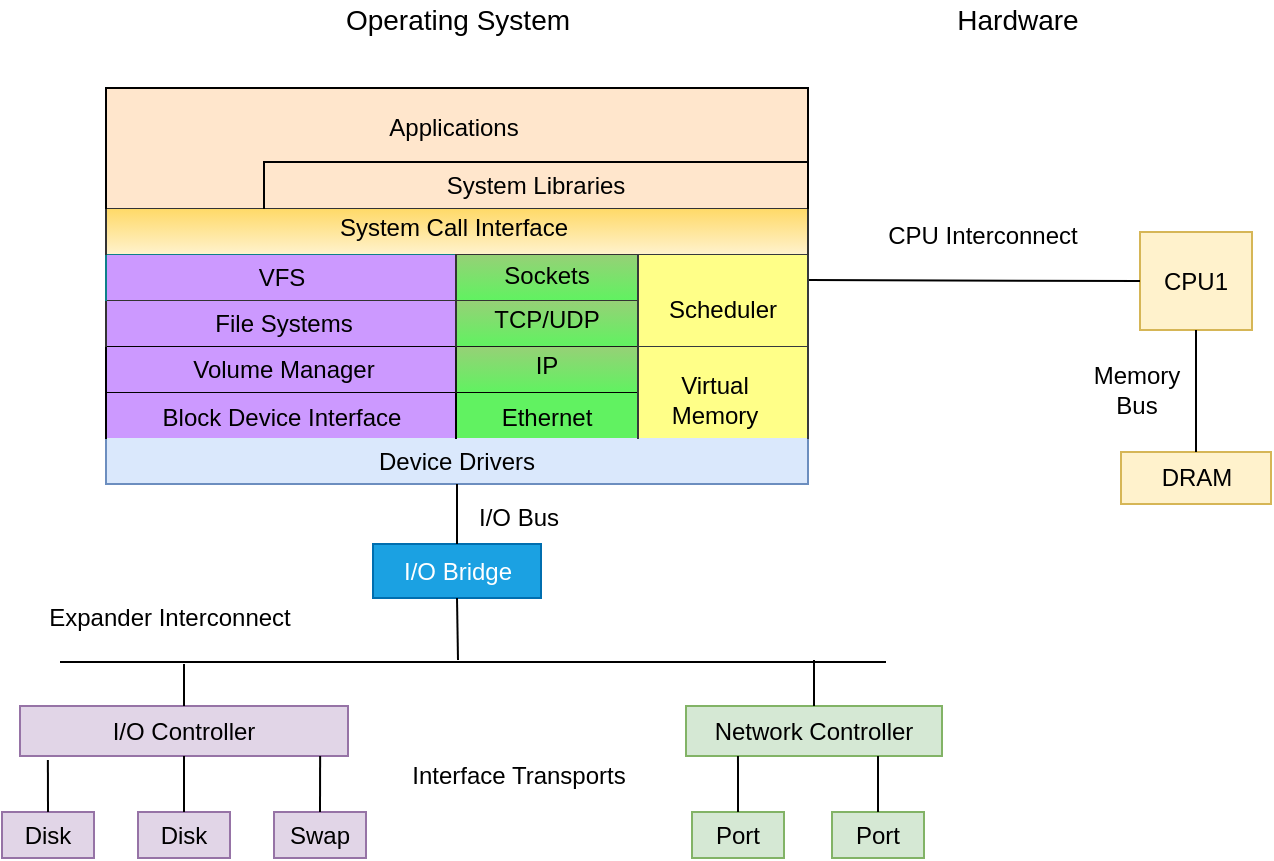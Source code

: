 <mxfile version="12.4.2" type="github" pages="1"><diagram id="VicvfznEXqMcLQMcvYO_" name="Page-1"><mxGraphModel dx="1408" dy="779" grid="0" gridSize="10" guides="1" tooltips="1" connect="1" arrows="1" fold="1" page="1" pageScale="1" pageWidth="827" pageHeight="1169" math="0" shadow="0"><root><mxCell id="0"/><mxCell id="1" parent="0"/><mxCell id="vqdteYBO24h-zOcJYDTi-24" value="CPU1" style="rounded=0;whiteSpace=wrap;html=1;fillColor=#fff2cc;strokeColor=#d6b656;" vertex="1" parent="1"><mxGeometry x="702" y="221" width="56" height="49" as="geometry"/></mxCell><mxCell id="vqdteYBO24h-zOcJYDTi-25" value="" style="endArrow=none;html=1;entryX=1;entryY=0.611;entryDx=0;entryDy=0;entryPerimeter=0;exitX=0;exitY=0.5;exitDx=0;exitDy=0;" edge="1" parent="1" source="vqdteYBO24h-zOcJYDTi-24"><mxGeometry width="50" height="50" relative="1" as="geometry"><mxPoint x="184" y="396" as="sourcePoint"/><mxPoint x="536" y="245.033" as="targetPoint"/></mxGeometry></mxCell><mxCell id="vqdteYBO24h-zOcJYDTi-27" value="DRAM" style="rounded=0;whiteSpace=wrap;html=1;fillColor=#fff2cc;strokeColor=#d6b656;" vertex="1" parent="1"><mxGeometry x="692.5" y="331" width="75" height="26" as="geometry"/></mxCell><mxCell id="vqdteYBO24h-zOcJYDTi-28" value="" style="endArrow=none;html=1;entryX=0.5;entryY=1;entryDx=0;entryDy=0;exitX=0.5;exitY=0;exitDx=0;exitDy=0;" edge="1" parent="1" source="vqdteYBO24h-zOcJYDTi-27" target="vqdteYBO24h-zOcJYDTi-24"><mxGeometry width="50" height="50" relative="1" as="geometry"><mxPoint x="730" y="328" as="sourcePoint"/><mxPoint x="234" y="378" as="targetPoint"/></mxGeometry></mxCell><mxCell id="vqdteYBO24h-zOcJYDTi-29" value="Memory Bus" style="text;html=1;strokeColor=none;fillColor=none;align=center;verticalAlign=middle;whiteSpace=wrap;rounded=0;" vertex="1" parent="1"><mxGeometry x="674" y="286" width="53" height="27" as="geometry"/></mxCell><mxCell id="vqdteYBO24h-zOcJYDTi-30" value="CPU Interconnect" style="text;html=1;strokeColor=none;fillColor=none;align=center;verticalAlign=middle;whiteSpace=wrap;rounded=0;" vertex="1" parent="1"><mxGeometry x="569" y="212.5" width="109" height="20" as="geometry"/></mxCell><mxCell id="vqdteYBO24h-zOcJYDTi-31" value="" style="shape=partialRectangle;whiteSpace=wrap;html=1;bottom=1;right=1;left=1;top=0;fillColor=#dae8fc;routingCenterX=-0.5;strokeColor=#6c8ebf;" vertex="1" parent="1"><mxGeometry x="185" y="324" width="351" height="23" as="geometry"/></mxCell><mxCell id="vqdteYBO24h-zOcJYDTi-32" value="Device Drivers" style="text;html=1;strokeColor=none;fillColor=none;align=center;verticalAlign=middle;whiteSpace=wrap;rounded=0;direction=west;" vertex="1" parent="1"><mxGeometry x="311" y="325.5" width="99" height="20" as="geometry"/></mxCell><mxCell id="vqdteYBO24h-zOcJYDTi-33" value="I/O Bridge" style="rounded=0;whiteSpace=wrap;html=1;fillColor=#1ba1e2;strokeColor=#006EAF;fontColor=#ffffff;" vertex="1" parent="1"><mxGeometry x="318.5" y="377" width="84" height="27" as="geometry"/></mxCell><mxCell id="vqdteYBO24h-zOcJYDTi-34" value="" style="endArrow=none;html=1;" edge="1" parent="1"><mxGeometry width="50" height="50" relative="1" as="geometry"><mxPoint x="162" y="436" as="sourcePoint"/><mxPoint x="575" y="436" as="targetPoint"/></mxGeometry></mxCell><mxCell id="vqdteYBO24h-zOcJYDTi-35" value="" style="endArrow=none;html=1;entryX=0.5;entryY=1;entryDx=0;entryDy=0;" edge="1" parent="1" source="vqdteYBO24h-zOcJYDTi-33" target="vqdteYBO24h-zOcJYDTi-31"><mxGeometry width="50" height="50" relative="1" as="geometry"><mxPoint x="162" y="508" as="sourcePoint"/><mxPoint x="212" y="458" as="targetPoint"/></mxGeometry></mxCell><mxCell id="vqdteYBO24h-zOcJYDTi-36" value="I/O Bus" style="text;html=1;strokeColor=none;fillColor=none;align=center;verticalAlign=middle;whiteSpace=wrap;rounded=0;" vertex="1" parent="1"><mxGeometry x="362" y="354" width="59" height="20" as="geometry"/></mxCell><mxCell id="vqdteYBO24h-zOcJYDTi-37" value="Expander Interconnect" style="text;html=1;strokeColor=none;fillColor=none;align=center;verticalAlign=middle;whiteSpace=wrap;rounded=0;" vertex="1" parent="1"><mxGeometry x="153" y="404" width="128" height="20" as="geometry"/></mxCell><mxCell id="vqdteYBO24h-zOcJYDTi-38" value="" style="endArrow=none;html=1;entryX=0.5;entryY=1;entryDx=0;entryDy=0;" edge="1" parent="1" target="vqdteYBO24h-zOcJYDTi-33"><mxGeometry width="50" height="50" relative="1" as="geometry"><mxPoint x="361" y="435" as="sourcePoint"/><mxPoint x="203" y="458" as="targetPoint"/></mxGeometry></mxCell><mxCell id="vqdteYBO24h-zOcJYDTi-39" value="I/O Controller" style="rounded=0;whiteSpace=wrap;html=1;fillColor=#e1d5e7;strokeColor=#9673a6;" vertex="1" parent="1"><mxGeometry x="142" y="458" width="164" height="25" as="geometry"/></mxCell><mxCell id="vqdteYBO24h-zOcJYDTi-40" value="" style="endArrow=none;html=1;exitX=0.5;exitY=0;exitDx=0;exitDy=0;" edge="1" parent="1" source="vqdteYBO24h-zOcJYDTi-39"><mxGeometry width="50" height="50" relative="1" as="geometry"><mxPoint x="153" y="554" as="sourcePoint"/><mxPoint x="224" y="437" as="targetPoint"/></mxGeometry></mxCell><mxCell id="vqdteYBO24h-zOcJYDTi-41" value="Network Controller" style="rounded=0;whiteSpace=wrap;html=1;fillColor=#d5e8d4;strokeColor=#82b366;" vertex="1" parent="1"><mxGeometry x="475" y="458" width="128" height="25" as="geometry"/></mxCell><mxCell id="vqdteYBO24h-zOcJYDTi-42" value="" style="endArrow=none;html=1;exitX=0.5;exitY=0;exitDx=0;exitDy=0;" edge="1" parent="1" source="vqdteYBO24h-zOcJYDTi-41"><mxGeometry width="50" height="50" relative="1" as="geometry"><mxPoint x="153" y="554" as="sourcePoint"/><mxPoint x="539" y="435" as="targetPoint"/></mxGeometry></mxCell><mxCell id="vqdteYBO24h-zOcJYDTi-43" value="Disk" style="rounded=0;whiteSpace=wrap;html=1;fillColor=#e1d5e7;strokeColor=#9673a6;" vertex="1" parent="1"><mxGeometry x="133" y="511" width="46" height="23" as="geometry"/></mxCell><mxCell id="vqdteYBO24h-zOcJYDTi-44" value="Disk" style="rounded=0;whiteSpace=wrap;html=1;fillColor=#e1d5e7;strokeColor=#9673a6;" vertex="1" parent="1"><mxGeometry x="201" y="511" width="46" height="23" as="geometry"/></mxCell><mxCell id="vqdteYBO24h-zOcJYDTi-45" value="Swap" style="rounded=0;whiteSpace=wrap;html=1;fillColor=#e1d5e7;strokeColor=#9673a6;" vertex="1" parent="1"><mxGeometry x="269" y="511" width="46" height="23" as="geometry"/></mxCell><mxCell id="vqdteYBO24h-zOcJYDTi-46" value="" style="endArrow=none;html=1;entryX=0.085;entryY=1.08;entryDx=0;entryDy=0;entryPerimeter=0;exitX=0.5;exitY=0;exitDx=0;exitDy=0;" edge="1" parent="1" source="vqdteYBO24h-zOcJYDTi-43" target="vqdteYBO24h-zOcJYDTi-39"><mxGeometry width="50" height="50" relative="1" as="geometry"><mxPoint x="139" y="605" as="sourcePoint"/><mxPoint x="189" y="555" as="targetPoint"/></mxGeometry></mxCell><mxCell id="vqdteYBO24h-zOcJYDTi-47" value="" style="endArrow=none;html=1;entryX=0.5;entryY=1;entryDx=0;entryDy=0;exitX=0.5;exitY=0;exitDx=0;exitDy=0;" edge="1" parent="1" source="vqdteYBO24h-zOcJYDTi-44" target="vqdteYBO24h-zOcJYDTi-39"><mxGeometry width="50" height="50" relative="1" as="geometry"><mxPoint x="224" y="507" as="sourcePoint"/><mxPoint x="183" y="555" as="targetPoint"/></mxGeometry></mxCell><mxCell id="vqdteYBO24h-zOcJYDTi-48" value="" style="endArrow=none;html=1;entryX=0.915;entryY=1;entryDx=0;entryDy=0;entryPerimeter=0;exitX=0.5;exitY=0;exitDx=0;exitDy=0;" edge="1" parent="1" source="vqdteYBO24h-zOcJYDTi-45" target="vqdteYBO24h-zOcJYDTi-39"><mxGeometry width="50" height="50" relative="1" as="geometry"><mxPoint x="133" y="605" as="sourcePoint"/><mxPoint x="183" y="555" as="targetPoint"/></mxGeometry></mxCell><mxCell id="vqdteYBO24h-zOcJYDTi-49" value="Port" style="rounded=0;whiteSpace=wrap;html=1;fillColor=#d5e8d4;strokeColor=#82b366;" vertex="1" parent="1"><mxGeometry x="478" y="511" width="46" height="23" as="geometry"/></mxCell><mxCell id="vqdteYBO24h-zOcJYDTi-50" value="Port" style="rounded=0;whiteSpace=wrap;html=1;fillColor=#d5e8d4;strokeColor=#82b366;" vertex="1" parent="1"><mxGeometry x="548" y="511" width="46" height="23" as="geometry"/></mxCell><mxCell id="vqdteYBO24h-zOcJYDTi-51" value="" style="endArrow=none;html=1;entryX=0.203;entryY=1;entryDx=0;entryDy=0;entryPerimeter=0;exitX=0.5;exitY=0;exitDx=0;exitDy=0;" edge="1" parent="1" source="vqdteYBO24h-zOcJYDTi-49" target="vqdteYBO24h-zOcJYDTi-41"><mxGeometry width="50" height="50" relative="1" as="geometry"><mxPoint x="133" y="605" as="sourcePoint"/><mxPoint x="183" y="555" as="targetPoint"/></mxGeometry></mxCell><mxCell id="vqdteYBO24h-zOcJYDTi-52" value="" style="endArrow=none;html=1;entryX=0.75;entryY=1;entryDx=0;entryDy=0;exitX=0.5;exitY=0;exitDx=0;exitDy=0;" edge="1" parent="1" source="vqdteYBO24h-zOcJYDTi-50" target="vqdteYBO24h-zOcJYDTi-41"><mxGeometry width="50" height="50" relative="1" as="geometry"><mxPoint x="133" y="605" as="sourcePoint"/><mxPoint x="183" y="555" as="targetPoint"/></mxGeometry></mxCell><mxCell id="vqdteYBO24h-zOcJYDTi-53" value="Interface Transports" style="text;html=1;strokeColor=none;fillColor=none;align=center;verticalAlign=middle;whiteSpace=wrap;rounded=0;" vertex="1" parent="1"><mxGeometry x="322.5" y="483" width="137" height="20" as="geometry"/></mxCell><mxCell id="vqdteYBO24h-zOcJYDTi-54" value="&lt;font style=&quot;font-size: 14px&quot;&gt;Operating System&lt;/font&gt;" style="text;html=1;strokeColor=none;fillColor=none;align=center;verticalAlign=middle;whiteSpace=wrap;rounded=0;" vertex="1" parent="1"><mxGeometry x="298.75" y="105" width="123.5" height="20" as="geometry"/></mxCell><mxCell id="vqdteYBO24h-zOcJYDTi-55" value="&lt;font style=&quot;font-size: 14px&quot;&gt;Hardware&lt;/font&gt;" style="text;html=1;strokeColor=none;fillColor=none;align=center;verticalAlign=middle;whiteSpace=wrap;rounded=0;" vertex="1" parent="1"><mxGeometry x="578.5" y="105" width="123.5" height="20" as="geometry"/></mxCell><mxCell id="vqdteYBO24h-zOcJYDTi-58" value="" style="shape=partialRectangle;bottom=1;right=1;left=1;top=0;fillColor=#CC99FF;routingCenterX=-0.5;rotation=-180;html=1;whiteSpace=wrap;horizontal=1;verticalAlign=bottom;direction=east;strokeColor=#000000;" vertex="1" parent="1"><mxGeometry x="185" y="301" width="175" height="23" as="geometry"/></mxCell><mxCell id="vqdteYBO24h-zOcJYDTi-60" value="Block Device Interface" style="text;html=1;strokeColor=none;fillColor=none;align=center;verticalAlign=middle;whiteSpace=wrap;rounded=0;direction=west;" vertex="1" parent="1"><mxGeometry x="199.5" y="304" width="146" height="20" as="geometry"/></mxCell><mxCell id="vqdteYBO24h-zOcJYDTi-61" value="" style="shape=partialRectangle;bottom=1;right=1;left=1;top=0;fillColor=#CC99FF;routingCenterX=-0.5;rotation=-180;html=1;whiteSpace=wrap;fontColor=#000000;horizontal=1;verticalAlign=bottom;direction=east;strokeColor=#000000;" vertex="1" parent="1"><mxGeometry x="185" y="278" width="175" height="23" as="geometry"/></mxCell><mxCell id="vqdteYBO24h-zOcJYDTi-62" value="" style="shape=partialRectangle;bottom=1;right=1;left=1;top=0;fillColor=#CC99FF;routingCenterX=-0.5;rotation=-180;html=1;whiteSpace=wrap;horizontal=1;verticalAlign=bottom;direction=east;strokeColor=#333333;" vertex="1" parent="1"><mxGeometry x="185" y="255" width="175" height="23" as="geometry"/></mxCell><mxCell id="vqdteYBO24h-zOcJYDTi-63" value="" style="shape=partialRectangle;bottom=1;right=1;left=1;top=0;fillColor=#CC99FF;routingCenterX=-0.5;rotation=-180;html=1;whiteSpace=wrap;horizontal=1;verticalAlign=bottom;direction=east;strokeColor=#0e8088;" vertex="1" parent="1"><mxGeometry x="185" y="232" width="175" height="23" as="geometry"/></mxCell><mxCell id="vqdteYBO24h-zOcJYDTi-64" value="" style="shape=partialRectangle;bottom=1;right=1;left=1;top=0;fillColor=#61F261;routingCenterX=-0.5;rotation=-180;html=1;whiteSpace=wrap;fontColor=#000000;horizontal=1;verticalAlign=bottom;direction=east;" vertex="1" parent="1"><mxGeometry x="360" y="301" width="91" height="23" as="geometry"/></mxCell><mxCell id="vqdteYBO24h-zOcJYDTi-65" value="" style="shape=partialRectangle;bottom=1;right=1;left=1;top=0;fillColor=#61F261;routingCenterX=-0.5;rotation=-180;html=1;whiteSpace=wrap;horizontal=1;verticalAlign=bottom;direction=east;gradientColor=#97d077;strokeColor=#1A1A1A;" vertex="1" parent="1"><mxGeometry x="360" y="278" width="91" height="23" as="geometry"/></mxCell><mxCell id="vqdteYBO24h-zOcJYDTi-66" value="" style="shape=partialRectangle;bottom=1;right=1;left=1;top=0;fillColor=#61F261;routingCenterX=-0.5;rotation=-180;html=1;whiteSpace=wrap;horizontal=1;verticalAlign=bottom;direction=east;gradientColor=#97d077;strokeColor=#333333;" vertex="1" parent="1"><mxGeometry x="360" y="255" width="91" height="23" as="geometry"/></mxCell><mxCell id="vqdteYBO24h-zOcJYDTi-67" value="" style="shape=partialRectangle;bottom=1;right=1;left=1;top=0;fillColor=#61F261;routingCenterX=-0.5;rotation=-180;html=1;whiteSpace=wrap;horizontal=1;verticalAlign=bottom;direction=east;gradientColor=#97d077;strokeColor=#333333;" vertex="1" parent="1"><mxGeometry x="360" y="232" width="91" height="23" as="geometry"/></mxCell><mxCell id="vqdteYBO24h-zOcJYDTi-68" value="" style="shape=partialRectangle;bottom=1;right=1;left=1;top=0;fillColor=#ffff88;routingCenterX=-0.5;rotation=-180;html=1;whiteSpace=wrap;horizontal=1;verticalAlign=bottom;direction=east;strokeColor=#36393d;" vertex="1" parent="1"><mxGeometry x="451" y="278" width="85" height="46" as="geometry"/></mxCell><mxCell id="vqdteYBO24h-zOcJYDTi-69" value="" style="shape=partialRectangle;bottom=1;right=1;left=1;top=0;fillColor=#ffff88;routingCenterX=-0.5;rotation=-180;html=1;whiteSpace=wrap;horizontal=1;verticalAlign=bottom;direction=east;strokeColor=#36393d;" vertex="1" parent="1"><mxGeometry x="451" y="232" width="85" height="46" as="geometry"/></mxCell><mxCell id="vqdteYBO24h-zOcJYDTi-70" value="" style="shape=partialRectangle;bottom=1;right=1;left=1;top=0;fillColor=#fff2cc;routingCenterX=-0.5;rotation=-180;html=1;whiteSpace=wrap;horizontal=1;verticalAlign=bottom;direction=east;gradientColor=#ffd966;strokeColor=#333333;" vertex="1" parent="1"><mxGeometry x="185" y="209" width="351" height="23" as="geometry"/></mxCell><mxCell id="vqdteYBO24h-zOcJYDTi-71" value="" style="shape=partialRectangle;bottom=1;right=1;left=1;top=0;fillColor=#ffe6cc;routingCenterX=-0.5;rotation=-180;html=1;whiteSpace=wrap;horizontal=1;verticalAlign=bottom;direction=east;strokeColor=#000000;" vertex="1" parent="1"><mxGeometry x="185" y="149" width="351" height="60" as="geometry"/></mxCell><mxCell id="vqdteYBO24h-zOcJYDTi-72" value="" style="shape=partialRectangle;bottom=1;right=1;left=1;top=0;fillColor=none;routingCenterX=-0.5;rotation=-180;html=1;whiteSpace=wrap;fontColor=#000000;horizontal=1;verticalAlign=bottom;direction=east;" vertex="1" parent="1"><mxGeometry x="264" y="186" width="272" height="23" as="geometry"/></mxCell><mxCell id="vqdteYBO24h-zOcJYDTi-73" value="Volume Manager" style="text;html=1;strokeColor=none;fillColor=none;align=center;verticalAlign=middle;whiteSpace=wrap;rounded=0;direction=west;" vertex="1" parent="1"><mxGeometry x="201" y="279.5" width="146" height="20" as="geometry"/></mxCell><mxCell id="vqdteYBO24h-zOcJYDTi-74" value="File Systems" style="text;html=1;strokeColor=none;fillColor=none;align=center;verticalAlign=middle;whiteSpace=wrap;rounded=0;direction=west;" vertex="1" parent="1"><mxGeometry x="201" y="256.5" width="146" height="20" as="geometry"/></mxCell><mxCell id="vqdteYBO24h-zOcJYDTi-75" value="VFS" style="text;html=1;strokeColor=none;fillColor=none;align=center;verticalAlign=middle;whiteSpace=wrap;rounded=0;direction=west;" vertex="1" parent="1"><mxGeometry x="199.5" y="233.5" width="146" height="20" as="geometry"/></mxCell><mxCell id="vqdteYBO24h-zOcJYDTi-76" value="System Call Interface" style="text;html=1;strokeColor=none;fillColor=none;align=center;verticalAlign=middle;whiteSpace=wrap;rounded=0;direction=west;" vertex="1" parent="1"><mxGeometry x="286.25" y="209" width="146" height="20" as="geometry"/></mxCell><mxCell id="vqdteYBO24h-zOcJYDTi-77" value="System Libraries" style="text;html=1;strokeColor=none;fillColor=none;align=center;verticalAlign=middle;whiteSpace=wrap;rounded=0;direction=west;" vertex="1" parent="1"><mxGeometry x="327" y="187.5" width="146" height="20" as="geometry"/></mxCell><mxCell id="vqdteYBO24h-zOcJYDTi-78" value="Applications" style="text;html=1;strokeColor=none;fillColor=none;align=center;verticalAlign=middle;whiteSpace=wrap;rounded=0;direction=west;" vertex="1" parent="1"><mxGeometry x="286.25" y="159" width="146" height="20" as="geometry"/></mxCell><mxCell id="vqdteYBO24h-zOcJYDTi-79" value="Sockets" style="text;html=1;strokeColor=none;fillColor=none;align=center;verticalAlign=middle;whiteSpace=wrap;rounded=0;" vertex="1" parent="1"><mxGeometry x="376" y="232.5" width="59" height="20.5" as="geometry"/></mxCell><mxCell id="vqdteYBO24h-zOcJYDTi-80" value="TCP/UDP" style="text;html=1;strokeColor=none;fillColor=none;align=center;verticalAlign=middle;whiteSpace=wrap;rounded=0;" vertex="1" parent="1"><mxGeometry x="376" y="255" width="59" height="20.5" as="geometry"/></mxCell><mxCell id="vqdteYBO24h-zOcJYDTi-81" value="IP" style="text;html=1;strokeColor=none;fillColor=none;align=center;verticalAlign=middle;whiteSpace=wrap;rounded=0;" vertex="1" parent="1"><mxGeometry x="376" y="278" width="59" height="20.5" as="geometry"/></mxCell><mxCell id="vqdteYBO24h-zOcJYDTi-82" value="Ethernet" style="text;html=1;strokeColor=none;fillColor=none;align=center;verticalAlign=middle;whiteSpace=wrap;rounded=0;" vertex="1" parent="1"><mxGeometry x="376" y="303.5" width="59" height="20.5" as="geometry"/></mxCell><mxCell id="vqdteYBO24h-zOcJYDTi-83" value="Scheduler" style="text;html=1;strokeColor=none;fillColor=none;align=center;verticalAlign=middle;whiteSpace=wrap;rounded=0;" vertex="1" parent="1"><mxGeometry x="464" y="249.5" width="59" height="20.5" as="geometry"/></mxCell><mxCell id="vqdteYBO24h-zOcJYDTi-84" value="Virtual&lt;br&gt;Memory" style="text;html=1;strokeColor=none;fillColor=none;align=center;verticalAlign=middle;whiteSpace=wrap;rounded=0;" vertex="1" parent="1"><mxGeometry x="459.5" y="290.75" width="59" height="28.25" as="geometry"/></mxCell><mxCell id="vqdteYBO24h-zOcJYDTi-85" style="edgeStyle=orthogonalEdgeStyle;rounded=0;orthogonalLoop=1;jettySize=auto;html=1;exitX=0.5;exitY=1;exitDx=0;exitDy=0;fontColor=#000000;" edge="1" parent="1" source="vqdteYBO24h-zOcJYDTi-84" target="vqdteYBO24h-zOcJYDTi-84"><mxGeometry relative="1" as="geometry"/></mxCell></root></mxGraphModel></diagram></mxfile>